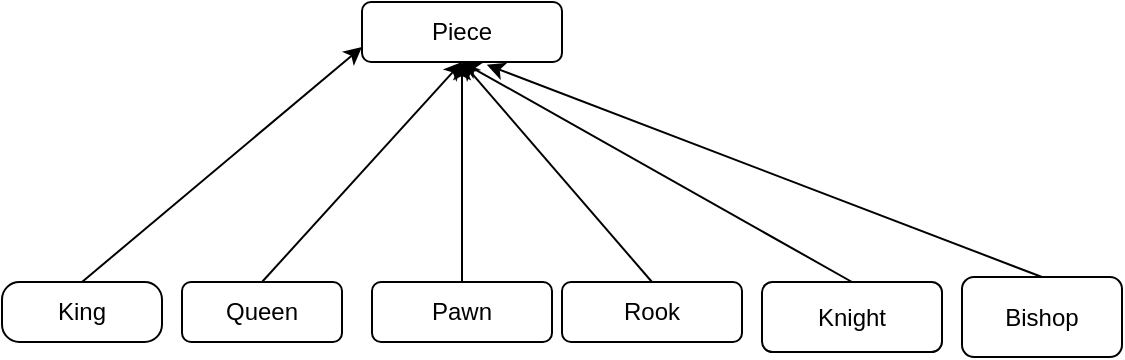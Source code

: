 <mxfile version="20.5.3" type="device"><diagram id="C5RBs43oDa-KdzZeNtuy" name="Page-1"><mxGraphModel dx="1038" dy="547" grid="1" gridSize="10" guides="1" tooltips="1" connect="1" arrows="1" fold="1" page="1" pageScale="1" pageWidth="827" pageHeight="1169" math="0" shadow="0"><root><mxCell id="WIyWlLk6GJQsqaUBKTNV-0"/><mxCell id="WIyWlLk6GJQsqaUBKTNV-1" parent="WIyWlLk6GJQsqaUBKTNV-0"/><mxCell id="ul-6vypYwsNgJrA7M04g-0" value="Piece" style="rounded=1;whiteSpace=wrap;html=1;" vertex="1" parent="WIyWlLk6GJQsqaUBKTNV-1"><mxGeometry x="390" y="110" width="100" height="30" as="geometry"/></mxCell><mxCell id="ul-6vypYwsNgJrA7M04g-1" value="Pawn" style="rounded=1;whiteSpace=wrap;html=1;" vertex="1" parent="WIyWlLk6GJQsqaUBKTNV-1"><mxGeometry x="395" y="250" width="90" height="30" as="geometry"/></mxCell><mxCell id="ul-6vypYwsNgJrA7M04g-2" value="Knight" style="rounded=1;whiteSpace=wrap;html=1;" vertex="1" parent="WIyWlLk6GJQsqaUBKTNV-1"><mxGeometry x="590" y="250" width="90" height="35" as="geometry"/></mxCell><mxCell id="ul-6vypYwsNgJrA7M04g-3" value="Bishop" style="rounded=1;whiteSpace=wrap;html=1;" vertex="1" parent="WIyWlLk6GJQsqaUBKTNV-1"><mxGeometry x="690" y="247.5" width="80" height="40" as="geometry"/></mxCell><mxCell id="ul-6vypYwsNgJrA7M04g-4" value="Rook" style="rounded=1;whiteSpace=wrap;html=1;" vertex="1" parent="WIyWlLk6GJQsqaUBKTNV-1"><mxGeometry x="490" y="250" width="90" height="30" as="geometry"/></mxCell><mxCell id="ul-6vypYwsNgJrA7M04g-5" value="King" style="rounded=1;whiteSpace=wrap;html=1;arcSize=29;" vertex="1" parent="WIyWlLk6GJQsqaUBKTNV-1"><mxGeometry x="210" y="250" width="80" height="30" as="geometry"/></mxCell><mxCell id="ul-6vypYwsNgJrA7M04g-6" value="Queen" style="rounded=1;whiteSpace=wrap;html=1;" vertex="1" parent="WIyWlLk6GJQsqaUBKTNV-1"><mxGeometry x="300" y="250" width="80" height="30" as="geometry"/></mxCell><mxCell id="ul-6vypYwsNgJrA7M04g-9" value="" style="endArrow=classic;html=1;rounded=0;exitX=0.5;exitY=0;exitDx=0;exitDy=0;entryX=0;entryY=0.75;entryDx=0;entryDy=0;" edge="1" parent="WIyWlLk6GJQsqaUBKTNV-1" source="ul-6vypYwsNgJrA7M04g-5" target="ul-6vypYwsNgJrA7M04g-0"><mxGeometry width="50" height="50" relative="1" as="geometry"><mxPoint x="390" y="310" as="sourcePoint"/><mxPoint x="440" y="260" as="targetPoint"/></mxGeometry></mxCell><mxCell id="ul-6vypYwsNgJrA7M04g-10" value="" style="endArrow=classic;html=1;rounded=0;exitX=0.5;exitY=0;exitDx=0;exitDy=0;entryX=0.5;entryY=1;entryDx=0;entryDy=0;" edge="1" parent="WIyWlLk6GJQsqaUBKTNV-1" source="ul-6vypYwsNgJrA7M04g-6" target="ul-6vypYwsNgJrA7M04g-0"><mxGeometry width="50" height="50" relative="1" as="geometry"><mxPoint x="390" y="310" as="sourcePoint"/><mxPoint x="440" y="260" as="targetPoint"/></mxGeometry></mxCell><mxCell id="ul-6vypYwsNgJrA7M04g-11" value="" style="endArrow=classic;html=1;rounded=0;exitX=0.5;exitY=0;exitDx=0;exitDy=0;entryX=0.5;entryY=1;entryDx=0;entryDy=0;" edge="1" parent="WIyWlLk6GJQsqaUBKTNV-1" source="ul-6vypYwsNgJrA7M04g-1" target="ul-6vypYwsNgJrA7M04g-0"><mxGeometry width="50" height="50" relative="1" as="geometry"><mxPoint x="390" y="310" as="sourcePoint"/><mxPoint x="440" y="260" as="targetPoint"/></mxGeometry></mxCell><mxCell id="ul-6vypYwsNgJrA7M04g-12" value="" style="endArrow=classic;html=1;rounded=0;exitX=0.5;exitY=0;exitDx=0;exitDy=0;entryX=0.5;entryY=1;entryDx=0;entryDy=0;" edge="1" parent="WIyWlLk6GJQsqaUBKTNV-1" source="ul-6vypYwsNgJrA7M04g-4" target="ul-6vypYwsNgJrA7M04g-0"><mxGeometry width="50" height="50" relative="1" as="geometry"><mxPoint x="390" y="310" as="sourcePoint"/><mxPoint x="440" y="260" as="targetPoint"/></mxGeometry></mxCell><mxCell id="ul-6vypYwsNgJrA7M04g-13" value="" style="endArrow=classic;html=1;rounded=0;exitX=0.5;exitY=0;exitDx=0;exitDy=0;entryX=0.5;entryY=1;entryDx=0;entryDy=0;" edge="1" parent="WIyWlLk6GJQsqaUBKTNV-1" source="ul-6vypYwsNgJrA7M04g-2" target="ul-6vypYwsNgJrA7M04g-0"><mxGeometry width="50" height="50" relative="1" as="geometry"><mxPoint x="390" y="310" as="sourcePoint"/><mxPoint x="440" y="260" as="targetPoint"/></mxGeometry></mxCell><mxCell id="ul-6vypYwsNgJrA7M04g-14" value="" style="endArrow=classic;html=1;rounded=0;exitX=0.5;exitY=0;exitDx=0;exitDy=0;entryX=0.624;entryY=1.047;entryDx=0;entryDy=0;entryPerimeter=0;" edge="1" parent="WIyWlLk6GJQsqaUBKTNV-1" source="ul-6vypYwsNgJrA7M04g-3" target="ul-6vypYwsNgJrA7M04g-0"><mxGeometry width="50" height="50" relative="1" as="geometry"><mxPoint x="390" y="310" as="sourcePoint"/><mxPoint x="440" y="260" as="targetPoint"/></mxGeometry></mxCell></root></mxGraphModel></diagram></mxfile>